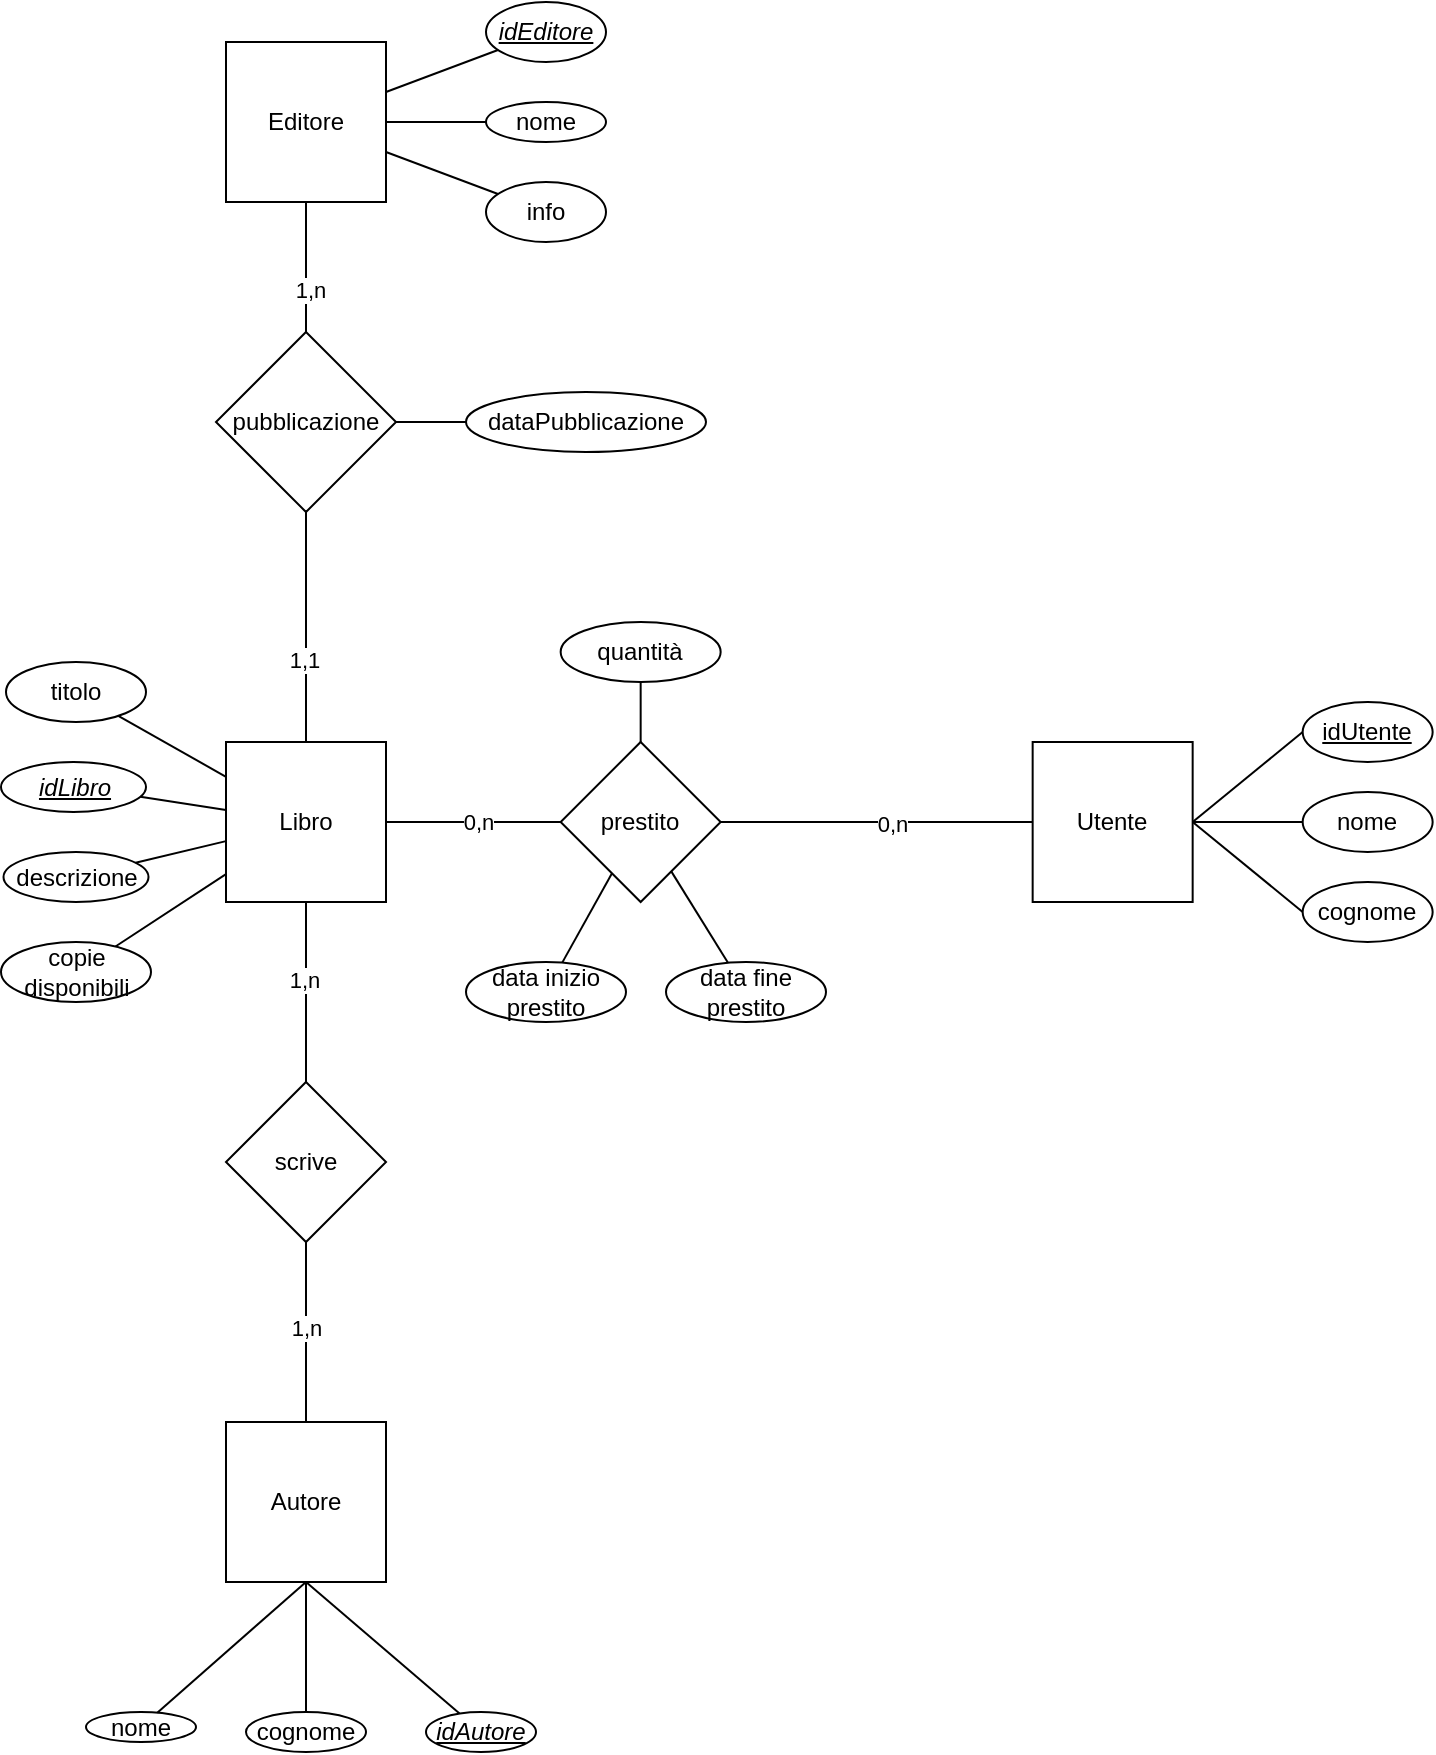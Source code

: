 <mxfile version="24.1.0" type="device">
  <diagram name="Pagina-1" id="eZlz9svo3BCuJOLBlhgw">
    <mxGraphModel dx="1235" dy="731" grid="1" gridSize="10" guides="1" tooltips="1" connect="1" arrows="1" fold="1" page="1" pageScale="1" pageWidth="827" pageHeight="1169" math="0" shadow="0">
      <root>
        <mxCell id="0" />
        <mxCell id="1" parent="0" />
        <mxCell id="yUyOMXH7IsfFj7a0Xzgd-1" value="Libro" style="whiteSpace=wrap;html=1;aspect=fixed;" vertex="1" parent="1">
          <mxGeometry x="150" y="410" width="80" height="80" as="geometry" />
        </mxCell>
        <mxCell id="yUyOMXH7IsfFj7a0Xzgd-2" value="Utente" style="whiteSpace=wrap;html=1;aspect=fixed;" vertex="1" parent="1">
          <mxGeometry x="553.33" y="410" width="80" height="80" as="geometry" />
        </mxCell>
        <mxCell id="yUyOMXH7IsfFj7a0Xzgd-3" value="Autore" style="whiteSpace=wrap;html=1;aspect=fixed;direction=south;" vertex="1" parent="1">
          <mxGeometry x="150" y="750" width="80" height="80" as="geometry" />
        </mxCell>
        <mxCell id="yUyOMXH7IsfFj7a0Xzgd-4" value="scrive" style="rhombus;whiteSpace=wrap;html=1;" vertex="1" parent="1">
          <mxGeometry x="150" y="580" width="80" height="80" as="geometry" />
        </mxCell>
        <mxCell id="yUyOMXH7IsfFj7a0Xzgd-7" value="" style="endArrow=none;html=1;rounded=0;exitX=0.5;exitY=0;exitDx=0;exitDy=0;entryX=0.5;entryY=1;entryDx=0;entryDy=0;" edge="1" parent="1" source="yUyOMXH7IsfFj7a0Xzgd-4" target="yUyOMXH7IsfFj7a0Xzgd-1">
          <mxGeometry width="50" height="50" relative="1" as="geometry">
            <mxPoint x="410" y="650" as="sourcePoint" />
            <mxPoint x="460" y="600" as="targetPoint" />
          </mxGeometry>
        </mxCell>
        <mxCell id="yUyOMXH7IsfFj7a0Xzgd-8" value="1,n" style="edgeLabel;html=1;align=center;verticalAlign=middle;resizable=0;points=[];" vertex="1" connectable="0" parent="yUyOMXH7IsfFj7a0Xzgd-7">
          <mxGeometry x="0.133" y="1" relative="1" as="geometry">
            <mxPoint as="offset" />
          </mxGeometry>
        </mxCell>
        <mxCell id="yUyOMXH7IsfFj7a0Xzgd-10" value="prestito" style="rhombus;whiteSpace=wrap;html=1;" vertex="1" parent="1">
          <mxGeometry x="317.33" y="410" width="80" height="80" as="geometry" />
        </mxCell>
        <mxCell id="yUyOMXH7IsfFj7a0Xzgd-12" value="" style="endArrow=none;html=1;rounded=0;exitX=0;exitY=0.5;exitDx=0;exitDy=0;entryX=1;entryY=0.5;entryDx=0;entryDy=0;" edge="1" parent="1" source="yUyOMXH7IsfFj7a0Xzgd-2" target="yUyOMXH7IsfFj7a0Xzgd-10">
          <mxGeometry width="50" height="50" relative="1" as="geometry">
            <mxPoint x="393.33" y="500" as="sourcePoint" />
            <mxPoint x="443.33" y="450" as="targetPoint" />
          </mxGeometry>
        </mxCell>
        <mxCell id="yUyOMXH7IsfFj7a0Xzgd-48" value="0,n" style="edgeLabel;html=1;align=center;verticalAlign=middle;resizable=0;points=[];" vertex="1" connectable="0" parent="yUyOMXH7IsfFj7a0Xzgd-12">
          <mxGeometry x="-0.087" y="1" relative="1" as="geometry">
            <mxPoint as="offset" />
          </mxGeometry>
        </mxCell>
        <mxCell id="yUyOMXH7IsfFj7a0Xzgd-13" value="" style="endArrow=none;html=1;rounded=0;exitX=1;exitY=0.5;exitDx=0;exitDy=0;entryX=0;entryY=0.5;entryDx=0;entryDy=0;" edge="1" parent="1" source="yUyOMXH7IsfFj7a0Xzgd-1" target="yUyOMXH7IsfFj7a0Xzgd-10">
          <mxGeometry width="50" height="50" relative="1" as="geometry">
            <mxPoint x="430" y="650" as="sourcePoint" />
            <mxPoint x="480" y="600" as="targetPoint" />
          </mxGeometry>
        </mxCell>
        <mxCell id="yUyOMXH7IsfFj7a0Xzgd-47" value="0,n" style="edgeLabel;html=1;align=center;verticalAlign=middle;resizable=0;points=[];" vertex="1" connectable="0" parent="yUyOMXH7IsfFj7a0Xzgd-13">
          <mxGeometry x="0.052" relative="1" as="geometry">
            <mxPoint as="offset" />
          </mxGeometry>
        </mxCell>
        <mxCell id="yUyOMXH7IsfFj7a0Xzgd-14" value="" style="endArrow=none;html=1;rounded=0;" edge="1" parent="1" source="yUyOMXH7IsfFj7a0Xzgd-10" target="yUyOMXH7IsfFj7a0Xzgd-15">
          <mxGeometry width="50" height="50" relative="1" as="geometry">
            <mxPoint x="377.33" y="430" as="sourcePoint" />
            <mxPoint x="357.33" y="380" as="targetPoint" />
          </mxGeometry>
        </mxCell>
        <mxCell id="yUyOMXH7IsfFj7a0Xzgd-15" value="data inizio prestito" style="ellipse;whiteSpace=wrap;html=1;" vertex="1" parent="1">
          <mxGeometry x="270" y="520" width="80" height="30" as="geometry" />
        </mxCell>
        <mxCell id="yUyOMXH7IsfFj7a0Xzgd-16" value="" style="endArrow=none;html=1;rounded=0;exitX=1;exitY=0.5;exitDx=0;exitDy=0;entryX=0;entryY=0.5;entryDx=0;entryDy=0;" edge="1" parent="1" source="yUyOMXH7IsfFj7a0Xzgd-2" target="yUyOMXH7IsfFj7a0Xzgd-17">
          <mxGeometry width="50" height="50" relative="1" as="geometry">
            <mxPoint x="673.33" y="450" as="sourcePoint" />
            <mxPoint x="723.33" y="400" as="targetPoint" />
          </mxGeometry>
        </mxCell>
        <mxCell id="yUyOMXH7IsfFj7a0Xzgd-17" value="&lt;u&gt;idUtente&lt;/u&gt;" style="ellipse;whiteSpace=wrap;html=1;" vertex="1" parent="1">
          <mxGeometry x="688.33" y="390" width="65" height="30" as="geometry" />
        </mxCell>
        <mxCell id="yUyOMXH7IsfFj7a0Xzgd-18" value="n&lt;span style=&quot;background-color: initial;&quot;&gt;ome&lt;/span&gt;" style="ellipse;whiteSpace=wrap;html=1;" vertex="1" parent="1">
          <mxGeometry x="688.33" y="435" width="65" height="30" as="geometry" />
        </mxCell>
        <mxCell id="yUyOMXH7IsfFj7a0Xzgd-19" value="" style="endArrow=none;html=1;rounded=0;exitX=1;exitY=0.5;exitDx=0;exitDy=0;entryX=0;entryY=0.5;entryDx=0;entryDy=0;" edge="1" parent="1" source="yUyOMXH7IsfFj7a0Xzgd-2" target="yUyOMXH7IsfFj7a0Xzgd-18">
          <mxGeometry width="50" height="50" relative="1" as="geometry">
            <mxPoint x="673.33" y="520" as="sourcePoint" />
            <mxPoint x="723.33" y="470" as="targetPoint" />
          </mxGeometry>
        </mxCell>
        <mxCell id="yUyOMXH7IsfFj7a0Xzgd-20" value="" style="endArrow=none;html=1;rounded=0;exitX=1;exitY=0.5;exitDx=0;exitDy=0;entryX=0;entryY=0.5;entryDx=0;entryDy=0;" edge="1" parent="1" source="yUyOMXH7IsfFj7a0Xzgd-2" target="yUyOMXH7IsfFj7a0Xzgd-21">
          <mxGeometry width="50" height="50" relative="1" as="geometry">
            <mxPoint x="643.33" y="570" as="sourcePoint" />
            <mxPoint x="673.33" y="530" as="targetPoint" />
          </mxGeometry>
        </mxCell>
        <mxCell id="yUyOMXH7IsfFj7a0Xzgd-21" value="cognome" style="ellipse;whiteSpace=wrap;html=1;" vertex="1" parent="1">
          <mxGeometry x="688.33" y="480" width="65" height="30" as="geometry" />
        </mxCell>
        <mxCell id="yUyOMXH7IsfFj7a0Xzgd-28" value="" style="endArrow=none;html=1;rounded=0;exitX=1;exitY=0.5;exitDx=0;exitDy=0;" edge="1" parent="1" target="yUyOMXH7IsfFj7a0Xzgd-29" source="yUyOMXH7IsfFj7a0Xzgd-3">
          <mxGeometry width="50" height="50" relative="1" as="geometry">
            <mxPoint x="705" y="795" as="sourcePoint" />
            <mxPoint x="795" y="745" as="targetPoint" />
          </mxGeometry>
        </mxCell>
        <mxCell id="yUyOMXH7IsfFj7a0Xzgd-29" value="&lt;u&gt;&lt;i&gt;idAutore&lt;/i&gt;&lt;/u&gt;" style="ellipse;whiteSpace=wrap;html=1;" vertex="1" parent="1">
          <mxGeometry x="250" y="895" width="55" height="20" as="geometry" />
        </mxCell>
        <mxCell id="yUyOMXH7IsfFj7a0Xzgd-30" value="n&lt;span style=&quot;background-color: initial;&quot;&gt;ome&lt;/span&gt;" style="ellipse;whiteSpace=wrap;html=1;" vertex="1" parent="1">
          <mxGeometry x="80" y="895" width="55" height="15" as="geometry" />
        </mxCell>
        <mxCell id="yUyOMXH7IsfFj7a0Xzgd-31" value="" style="endArrow=none;html=1;rounded=0;exitX=1;exitY=0.5;exitDx=0;exitDy=0;" edge="1" parent="1" target="yUyOMXH7IsfFj7a0Xzgd-30" source="yUyOMXH7IsfFj7a0Xzgd-3">
          <mxGeometry width="50" height="50" relative="1" as="geometry">
            <mxPoint x="705" y="795" as="sourcePoint" />
            <mxPoint x="795" y="815" as="targetPoint" />
          </mxGeometry>
        </mxCell>
        <mxCell id="yUyOMXH7IsfFj7a0Xzgd-32" value="" style="endArrow=none;html=1;rounded=0;exitX=1;exitY=0.5;exitDx=0;exitDy=0;" edge="1" parent="1" target="yUyOMXH7IsfFj7a0Xzgd-33" source="yUyOMXH7IsfFj7a0Xzgd-3">
          <mxGeometry width="50" height="50" relative="1" as="geometry">
            <mxPoint x="705" y="795" as="sourcePoint" />
            <mxPoint x="745" y="875" as="targetPoint" />
          </mxGeometry>
        </mxCell>
        <mxCell id="yUyOMXH7IsfFj7a0Xzgd-33" value="cognome" style="ellipse;whiteSpace=wrap;html=1;" vertex="1" parent="1">
          <mxGeometry x="160" y="895" width="60" height="20" as="geometry" />
        </mxCell>
        <mxCell id="yUyOMXH7IsfFj7a0Xzgd-37" value="&lt;i&gt;&lt;u&gt;idLibro&lt;/u&gt;&lt;/i&gt;" style="ellipse;whiteSpace=wrap;html=1;" vertex="1" parent="1">
          <mxGeometry x="37.5" y="420" width="72.5" height="25" as="geometry" />
        </mxCell>
        <mxCell id="yUyOMXH7IsfFj7a0Xzgd-38" value="titolo" style="ellipse;whiteSpace=wrap;html=1;" vertex="1" parent="1">
          <mxGeometry x="40" y="370" width="70" height="30" as="geometry" />
        </mxCell>
        <mxCell id="yUyOMXH7IsfFj7a0Xzgd-40" value="data fine prestito" style="ellipse;whiteSpace=wrap;html=1;" vertex="1" parent="1">
          <mxGeometry x="370" y="520" width="80" height="30" as="geometry" />
        </mxCell>
        <mxCell id="yUyOMXH7IsfFj7a0Xzgd-41" value="" style="endArrow=none;html=1;rounded=0;" edge="1" parent="1" source="yUyOMXH7IsfFj7a0Xzgd-40" target="yUyOMXH7IsfFj7a0Xzgd-10">
          <mxGeometry width="50" height="50" relative="1" as="geometry">
            <mxPoint x="367.33" y="530" as="sourcePoint" />
            <mxPoint x="417.33" y="480" as="targetPoint" />
          </mxGeometry>
        </mxCell>
        <mxCell id="yUyOMXH7IsfFj7a0Xzgd-43" value="" style="endArrow=none;html=1;rounded=0;" edge="1" parent="1" source="yUyOMXH7IsfFj7a0Xzgd-1" target="yUyOMXH7IsfFj7a0Xzgd-38">
          <mxGeometry width="50" height="50" relative="1" as="geometry">
            <mxPoint x="170" y="480" as="sourcePoint" />
            <mxPoint x="220" y="430" as="targetPoint" />
          </mxGeometry>
        </mxCell>
        <mxCell id="yUyOMXH7IsfFj7a0Xzgd-44" value="" style="endArrow=none;html=1;rounded=0;" edge="1" parent="1" source="yUyOMXH7IsfFj7a0Xzgd-37" target="yUyOMXH7IsfFj7a0Xzgd-1">
          <mxGeometry width="50" height="50" relative="1" as="geometry">
            <mxPoint x="170" y="490" as="sourcePoint" />
            <mxPoint x="220" y="440" as="targetPoint" />
          </mxGeometry>
        </mxCell>
        <mxCell id="yUyOMXH7IsfFj7a0Xzgd-45" value="" style="endArrow=none;html=1;rounded=0;exitX=0;exitY=0.5;exitDx=0;exitDy=0;entryX=0.5;entryY=1;entryDx=0;entryDy=0;" edge="1" parent="1" source="yUyOMXH7IsfFj7a0Xzgd-3" target="yUyOMXH7IsfFj7a0Xzgd-4">
          <mxGeometry width="50" height="50" relative="1" as="geometry">
            <mxPoint x="290" y="730" as="sourcePoint" />
            <mxPoint x="340" y="680" as="targetPoint" />
          </mxGeometry>
        </mxCell>
        <mxCell id="yUyOMXH7IsfFj7a0Xzgd-46" value="1,n" style="edgeLabel;html=1;align=center;verticalAlign=middle;resizable=0;points=[];" vertex="1" connectable="0" parent="yUyOMXH7IsfFj7a0Xzgd-45">
          <mxGeometry x="0.04" y="-1" relative="1" as="geometry">
            <mxPoint x="-1" as="offset" />
          </mxGeometry>
        </mxCell>
        <mxCell id="yUyOMXH7IsfFj7a0Xzgd-51" value="" style="endArrow=none;html=1;rounded=0;" edge="1" parent="1" source="yUyOMXH7IsfFj7a0Xzgd-1" target="yUyOMXH7IsfFj7a0Xzgd-52">
          <mxGeometry width="50" height="50" relative="1" as="geometry">
            <mxPoint x="430" y="650" as="sourcePoint" />
            <mxPoint x="450" y="670" as="targetPoint" />
          </mxGeometry>
        </mxCell>
        <mxCell id="yUyOMXH7IsfFj7a0Xzgd-56" value="1,1" style="edgeLabel;html=1;align=center;verticalAlign=middle;resizable=0;points=[];" vertex="1" connectable="0" parent="yUyOMXH7IsfFj7a0Xzgd-51">
          <mxGeometry x="-0.278" y="1" relative="1" as="geometry">
            <mxPoint as="offset" />
          </mxGeometry>
        </mxCell>
        <mxCell id="yUyOMXH7IsfFj7a0Xzgd-52" value="pubblicazione" style="rhombus;whiteSpace=wrap;html=1;" vertex="1" parent="1">
          <mxGeometry x="145" y="205" width="90" height="90" as="geometry" />
        </mxCell>
        <mxCell id="yUyOMXH7IsfFj7a0Xzgd-53" value="Editore" style="whiteSpace=wrap;html=1;aspect=fixed;" vertex="1" parent="1">
          <mxGeometry x="150" y="60" width="80" height="80" as="geometry" />
        </mxCell>
        <mxCell id="yUyOMXH7IsfFj7a0Xzgd-54" value="" style="endArrow=none;html=1;rounded=0;" edge="1" parent="1" source="yUyOMXH7IsfFj7a0Xzgd-52" target="yUyOMXH7IsfFj7a0Xzgd-53">
          <mxGeometry width="50" height="50" relative="1" as="geometry">
            <mxPoint x="306" y="400" as="sourcePoint" />
            <mxPoint x="356" y="350" as="targetPoint" />
          </mxGeometry>
        </mxCell>
        <mxCell id="yUyOMXH7IsfFj7a0Xzgd-55" value="1,n" style="edgeLabel;html=1;align=center;verticalAlign=middle;resizable=0;points=[];" vertex="1" connectable="0" parent="yUyOMXH7IsfFj7a0Xzgd-54">
          <mxGeometry x="-0.344" y="-2" relative="1" as="geometry">
            <mxPoint as="offset" />
          </mxGeometry>
        </mxCell>
        <mxCell id="yUyOMXH7IsfFj7a0Xzgd-57" value="data&lt;span style=&quot;background-color: initial;&quot;&gt;Pubblicazione&lt;/span&gt;" style="ellipse;whiteSpace=wrap;html=1;" vertex="1" parent="1">
          <mxGeometry x="270" y="235" width="120" height="30" as="geometry" />
        </mxCell>
        <mxCell id="yUyOMXH7IsfFj7a0Xzgd-58" value="" style="endArrow=none;html=1;rounded=0;" edge="1" parent="1" source="yUyOMXH7IsfFj7a0Xzgd-52" target="yUyOMXH7IsfFj7a0Xzgd-57">
          <mxGeometry width="50" height="50" relative="1" as="geometry">
            <mxPoint x="216" y="230" as="sourcePoint" />
            <mxPoint x="266" y="180" as="targetPoint" />
          </mxGeometry>
        </mxCell>
        <mxCell id="yUyOMXH7IsfFj7a0Xzgd-59" value="&lt;i&gt;&lt;u&gt;idEditore&lt;/u&gt;&lt;/i&gt;" style="ellipse;whiteSpace=wrap;html=1;" vertex="1" parent="1">
          <mxGeometry x="280" y="40" width="60" height="30" as="geometry" />
        </mxCell>
        <mxCell id="yUyOMXH7IsfFj7a0Xzgd-60" value="nome" style="ellipse;whiteSpace=wrap;html=1;" vertex="1" parent="1">
          <mxGeometry x="280" y="90" width="60" height="20" as="geometry" />
        </mxCell>
        <mxCell id="yUyOMXH7IsfFj7a0Xzgd-61" value="info" style="ellipse;whiteSpace=wrap;html=1;" vertex="1" parent="1">
          <mxGeometry x="280" y="130" width="60" height="30" as="geometry" />
        </mxCell>
        <mxCell id="yUyOMXH7IsfFj7a0Xzgd-62" value="" style="endArrow=none;html=1;rounded=0;" edge="1" parent="1" source="yUyOMXH7IsfFj7a0Xzgd-53" target="yUyOMXH7IsfFj7a0Xzgd-59">
          <mxGeometry width="50" height="50" relative="1" as="geometry">
            <mxPoint x="190" y="140" as="sourcePoint" />
            <mxPoint x="240" y="90" as="targetPoint" />
          </mxGeometry>
        </mxCell>
        <mxCell id="yUyOMXH7IsfFj7a0Xzgd-63" value="" style="endArrow=none;html=1;rounded=0;" edge="1" parent="1" source="yUyOMXH7IsfFj7a0Xzgd-53" target="yUyOMXH7IsfFj7a0Xzgd-60">
          <mxGeometry width="50" height="50" relative="1" as="geometry">
            <mxPoint x="430" y="140" as="sourcePoint" />
            <mxPoint x="480" y="90" as="targetPoint" />
          </mxGeometry>
        </mxCell>
        <mxCell id="yUyOMXH7IsfFj7a0Xzgd-64" value="" style="endArrow=none;html=1;rounded=0;" edge="1" parent="1" source="yUyOMXH7IsfFj7a0Xzgd-53" target="yUyOMXH7IsfFj7a0Xzgd-61">
          <mxGeometry width="50" height="50" relative="1" as="geometry">
            <mxPoint x="430" y="170" as="sourcePoint" />
            <mxPoint x="480" y="120" as="targetPoint" />
          </mxGeometry>
        </mxCell>
        <mxCell id="yUyOMXH7IsfFj7a0Xzgd-66" value="copie disponibili" style="ellipse;whiteSpace=wrap;html=1;" vertex="1" parent="1">
          <mxGeometry x="37.5" y="510" width="75" height="30" as="geometry" />
        </mxCell>
        <mxCell id="yUyOMXH7IsfFj7a0Xzgd-67" value="" style="endArrow=none;html=1;rounded=0;" edge="1" parent="1" source="yUyOMXH7IsfFj7a0Xzgd-66" target="yUyOMXH7IsfFj7a0Xzgd-1">
          <mxGeometry width="50" height="50" relative="1" as="geometry">
            <mxPoint x="90" y="610" as="sourcePoint" />
            <mxPoint x="140" y="560" as="targetPoint" />
          </mxGeometry>
        </mxCell>
        <mxCell id="yUyOMXH7IsfFj7a0Xzgd-70" value="descrizione" style="ellipse;whiteSpace=wrap;html=1;" vertex="1" parent="1">
          <mxGeometry x="38.75" y="465" width="72.5" height="25" as="geometry" />
        </mxCell>
        <mxCell id="yUyOMXH7IsfFj7a0Xzgd-71" value="" style="endArrow=none;html=1;rounded=0;" edge="1" parent="1" source="yUyOMXH7IsfFj7a0Xzgd-1" target="yUyOMXH7IsfFj7a0Xzgd-70">
          <mxGeometry width="50" height="50" relative="1" as="geometry">
            <mxPoint x="70" y="660" as="sourcePoint" />
            <mxPoint x="120" y="610" as="targetPoint" />
          </mxGeometry>
        </mxCell>
        <mxCell id="yUyOMXH7IsfFj7a0Xzgd-72" value="" style="endArrow=none;html=1;rounded=0;" edge="1" parent="1" source="yUyOMXH7IsfFj7a0Xzgd-10" target="yUyOMXH7IsfFj7a0Xzgd-73">
          <mxGeometry width="50" height="50" relative="1" as="geometry">
            <mxPoint x="347.33" y="465" as="sourcePoint" />
            <mxPoint x="397.33" y="415" as="targetPoint" />
          </mxGeometry>
        </mxCell>
        <mxCell id="yUyOMXH7IsfFj7a0Xzgd-73" value="quantità" style="ellipse;whiteSpace=wrap;html=1;" vertex="1" parent="1">
          <mxGeometry x="317.33" y="350" width="80" height="30" as="geometry" />
        </mxCell>
      </root>
    </mxGraphModel>
  </diagram>
</mxfile>
